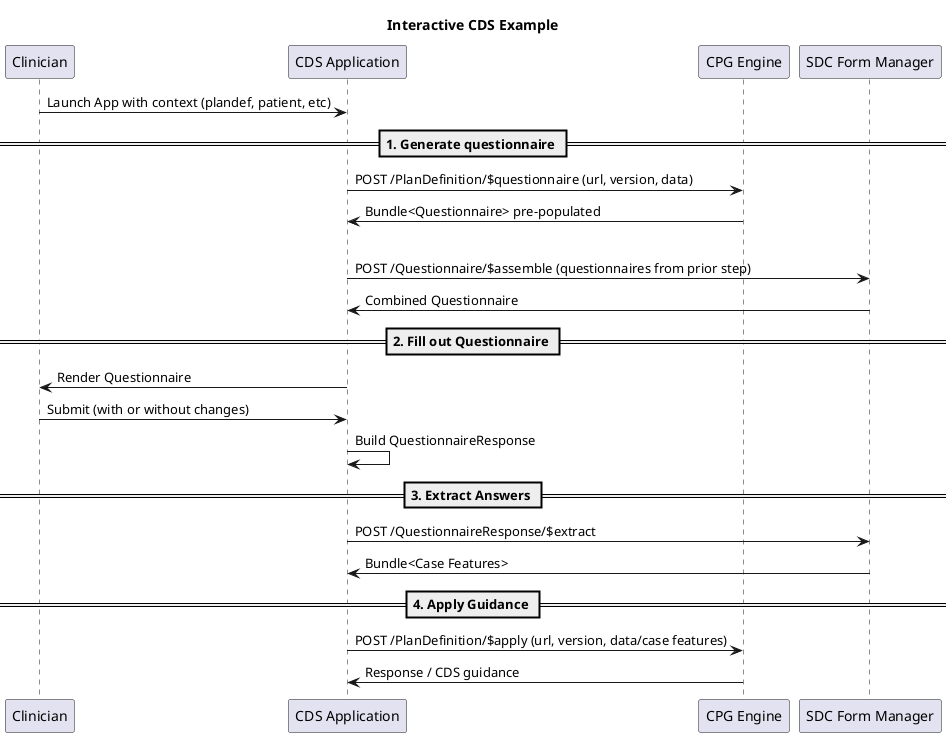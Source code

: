 @startuml

title Interactive CDS Example

participant Clinician
participant CDS as "CDS Application"
participant CPG as "CPG Engine"
participant SDCManager as "SDC Form Manager"


Clinician -> CDS: Launch App with context (plandef, patient, etc)
== 1. Generate questionnaire ==

CDS -> CPG: POST /PlanDefinition/$questionnaire (url, version, data)
CPG -> CDS: Bundle<Questionnaire> pre-populated
' note left
'   See Postman
'   * "Generate Questionnaire from PlanDefinition $questionnaire"
' end note

|||

CDS -> SDCManager: POST /Questionnaire/$assemble (questionnaires from prior step)
SDCManager -> CDS: Combined Questionnaire

' note left
'   See: [[file:///Users/bkaney/projects/doudecim/CPGTraining/output/Questionnaire-QuestionnaireAssembled1.html Example Assembled]]
' end note

== 2. Fill out Questionnaire ==

CDS -> Clinician: Render Questionnaire
Clinician -> CDS: Submit (with or without changes)
CDS -> CDS: Build QuestionnaireResponse

' note left
'   * [[file:///Users/bkaney/projects/doudecim/CPGTraining/output/QuestionnaireResponse-QuestionnaireResponse1.html No change]]
'   * [[file:///Users/bkaney/projects/doudecim/CPGTraining/output/QuestionnaireResponse-QuestionnaireResponse2.html Specify CBC date]]
' end note

== 3. Extract Answers ==

CDS -> SDCManager: POST /QuestionnaireResponse/$extract
SDCManager -> CDS: Bundle<Case Features>

' note left
'   * [[file:///Users/bkaney/projects/doudecim/CPGTraining/output/Bundle-ExtractOutput1.html No change extract]]
'   * [[file:///Users/bkaney/projects/doudecim/CPGTraining/output/Bundle-ExtractOutput2.html Specify CBC date extract]]
' end note

== 4. Apply Guidance ==

CDS -> CPG: POST /PlanDefinition/$apply (url, version, data/case features)
CPG -> CDS: Response / CDS guidance

' note left
'   See Postman:
'   * "Call PlanDefinition $apply (without recent CBC date)"
'   * "Call PlanDefinition $apply (with recent CBC date)"
' end note

@enduml